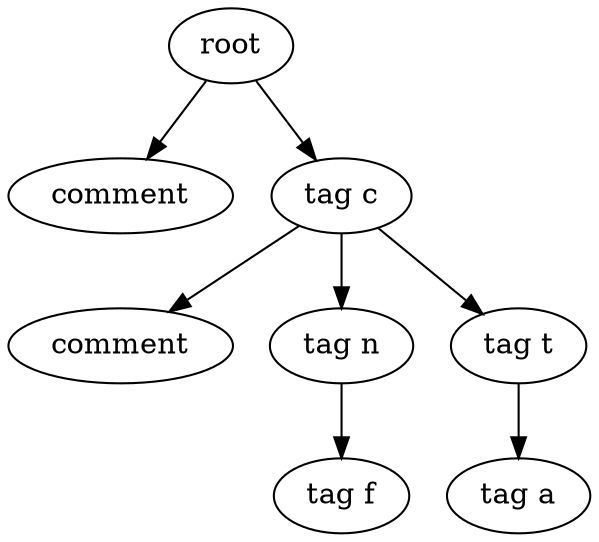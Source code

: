 digraph Tree{
0[label="root"];
0->00
00[label="comment"];
0->01
01[label="tag c"];
01->010
010[label="comment"];
01->011
011[label="tag n"];
011->0110
0110[label="tag f"];
01->012
012[label="tag t"];
012->0120
0120[label="tag a"];
}
